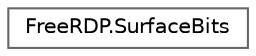 digraph "Graphical Class Hierarchy"
{
 // LATEX_PDF_SIZE
  bgcolor="transparent";
  edge [fontname=Helvetica,fontsize=10,labelfontname=Helvetica,labelfontsize=10];
  node [fontname=Helvetica,fontsize=10,shape=box,height=0.2,width=0.4];
  rankdir="LR";
  Node0 [id="Node000000",label="FreeRDP.SurfaceBits",height=0.2,width=0.4,color="grey40", fillcolor="white", style="filled",URL="$struct_free_r_d_p_1_1_surface_bits.html",tooltip=" "];
}
